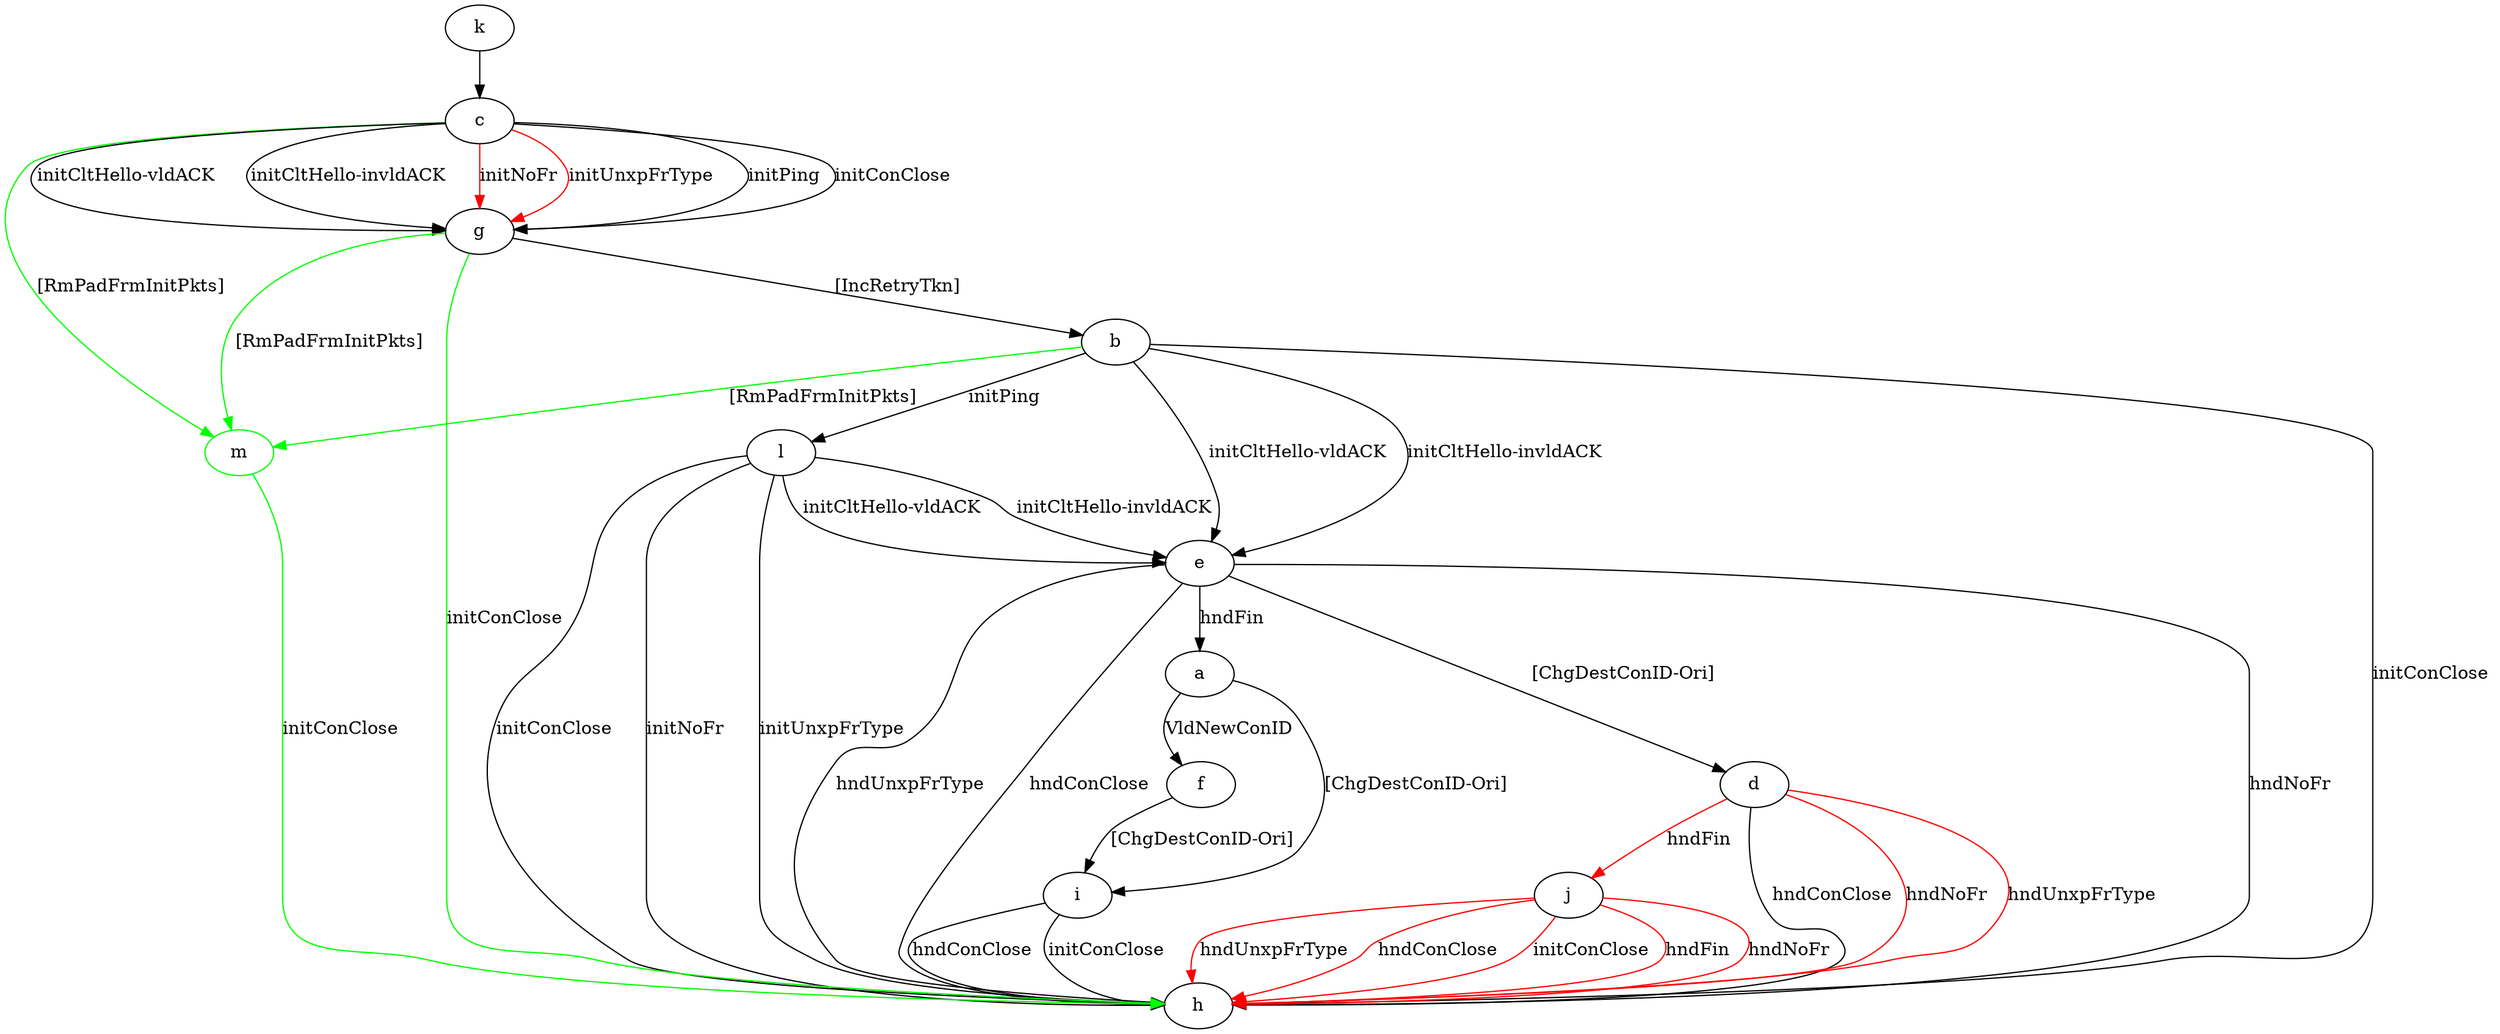 digraph "" {
	a -> f	[key=0,
		label="VldNewConID "];
	a -> i	[key=0,
		label="[ChgDestConID-Ori] "];
	b -> e	[key=0,
		label="initCltHello-vldACK "];
	b -> e	[key=1,
		label="initCltHello-invldACK "];
	b -> h	[key=0,
		label="initConClose "];
	b -> l	[key=0,
		label="initPing "];
	m	[color=green];
	b -> m	[key=0,
		color=green,
		label="[RmPadFrmInitPkts] "];
	c -> g	[key=0,
		label="initPing "];
	c -> g	[key=1,
		label="initConClose "];
	c -> g	[key=2,
		label="initCltHello-vldACK "];
	c -> g	[key=3,
		label="initCltHello-invldACK "];
	c -> g	[key=4,
		color=red,
		label="initNoFr "];
	c -> g	[key=5,
		color=red,
		label="initUnxpFrType "];
	c -> m	[key=0,
		color=green,
		label="[RmPadFrmInitPkts] "];
	d -> h	[key=0,
		label="hndConClose "];
	d -> h	[key=1,
		color=red,
		label="hndNoFr "];
	d -> h	[key=2,
		color=red,
		label="hndUnxpFrType "];
	d -> j	[key=0,
		color=red,
		label="hndFin "];
	e -> a	[key=0,
		label="hndFin "];
	e -> d	[key=0,
		label="[ChgDestConID-Ori] "];
	e -> h	[key=0,
		label="hndNoFr "];
	e -> h	[key=1,
		label="hndUnxpFrType "];
	e -> h	[key=2,
		label="hndConClose "];
	f -> i	[key=0,
		label="[ChgDestConID-Ori] "];
	g -> b	[key=0,
		label="[IncRetryTkn] "];
	g -> h	[key=0,
		color=green,
		label="initConClose "];
	g -> m	[key=0,
		color=green,
		label="[RmPadFrmInitPkts] "];
	i -> h	[key=0,
		label="initConClose "];
	i -> h	[key=1,
		label="hndConClose "];
	j -> h	[key=0,
		color=red,
		label="initConClose "];
	j -> h	[key=1,
		color=red,
		label="hndFin "];
	j -> h	[key=2,
		color=red,
		label="hndNoFr "];
	j -> h	[key=3,
		color=red,
		label="hndUnxpFrType "];
	j -> h	[key=4,
		color=red,
		label="hndConClose "];
	k -> c	[key=0];
	l -> e	[key=0,
		label="initCltHello-vldACK "];
	l -> e	[key=1,
		label="initCltHello-invldACK "];
	l -> h	[key=0,
		label="initConClose "];
	l -> h	[key=1,
		label="initNoFr "];
	l -> h	[key=2,
		label="initUnxpFrType "];
	m -> h	[key=0,
		color=green,
		label="initConClose "];
}
